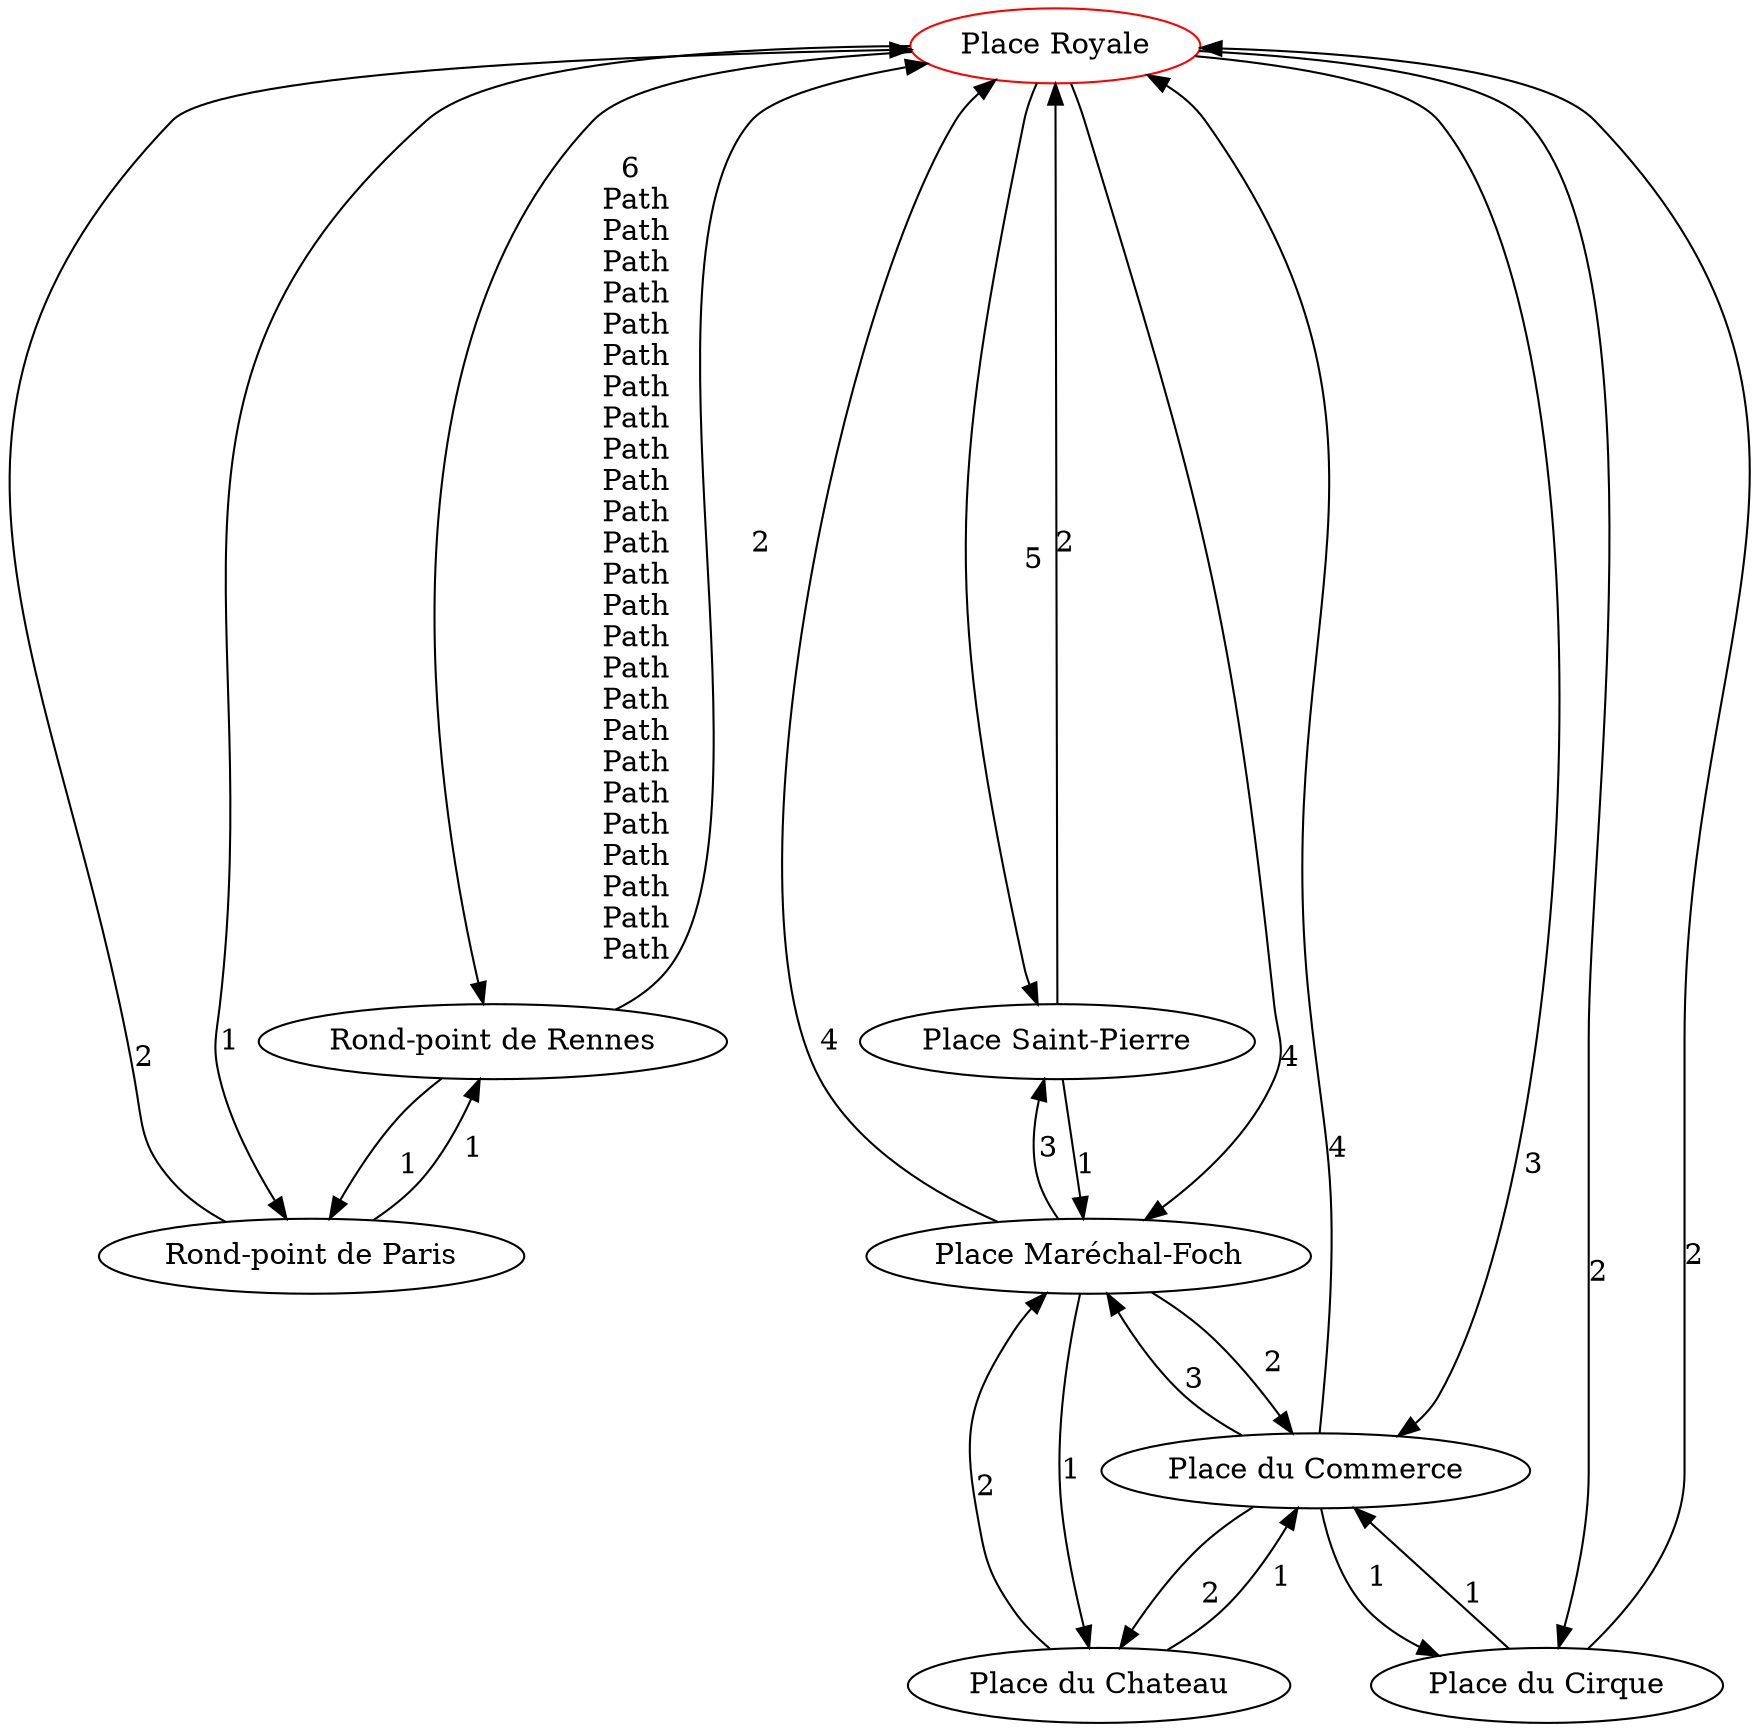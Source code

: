 digraph {
	Place_Royale [label="Place Royale",color="red"];
	Rond_point_de_Rennes [label="Rond-point de Rennes"];
	Rond_point_de_Paris [label="Rond-point de Paris"];
	Place_Saint_Pierre [label="Place Saint-Pierre"];
	Place_Marechal_Foch [label="Place Maréchal-Foch"];
	Place_du_Chateau [label="Place du Chateau"];
	Place_du_Commerce [label="Place du Commerce"];
	Place_du_Cirque [label="Place du Cirque"];

	Place_Royale -> Rond_point_de_Rennes [label="
6
 Path
 Path
 Path
 Path
 Path
 Path
 Path
 Path
 Path
 Path
 Path
 Path
 Path
 Path
 Path
 Path
 Path
 Path
 Path
 Path
 Path
 Path
 Path
 Path
 Path"];
	Rond_point_de_Rennes -> Rond_point_de_Paris [label="
1"];
	Rond_point_de_Paris -> Place_Royale [label="
2"];
	Place_Royale -> Place_Saint_Pierre [label="
5"];
	Place_Saint_Pierre -> Place_Marechal_Foch [label="
1"];
	Place_Royale -> Place_Marechal_Foch [label="
4"];
	Place_Royale -> Place_du_Commerce [label="
3"];
	Place_Royale -> Place_du_Cirque [label="
2"];
	Place_du_Cirque -> Place_du_Commerce [label="
1"];
	Place_du_Commerce -> Place_Marechal_Foch [label="
3"];
	Place_du_Commerce -> Place_du_Chateau [label="
2"];
	Place_du_Chateau -> Place_Marechal_Foch [label="
2"];
	Rond_point_de_Rennes -> Place_Royale [label="2"];
	Rond_point_de_Paris -> Rond_point_de_Rennes [label="1"];
	Place_Royale -> Rond_point_de_Paris [label="1"];
	Place_Saint_Pierre -> Place_Royale [label="2"];
	Place_Marechal_Foch -> Place_Saint_Pierre [label="3"];
	Place_Marechal_Foch -> Place_Royale [label="4"];
	Place_du_Commerce -> Place_Royale [label="4"];
	Place_du_Cirque -> Place_Royale [label="2"];
	Place_du_Commerce -> Place_du_Cirque [label="1"];
	Place_Marechal_Foch -> Place_du_Commerce [label="2"];
	Place_du_Chateau -> Place_du_Commerce [label="1"];
	Place_Marechal_Foch -> Place_du_Chateau [label="1"];
}

